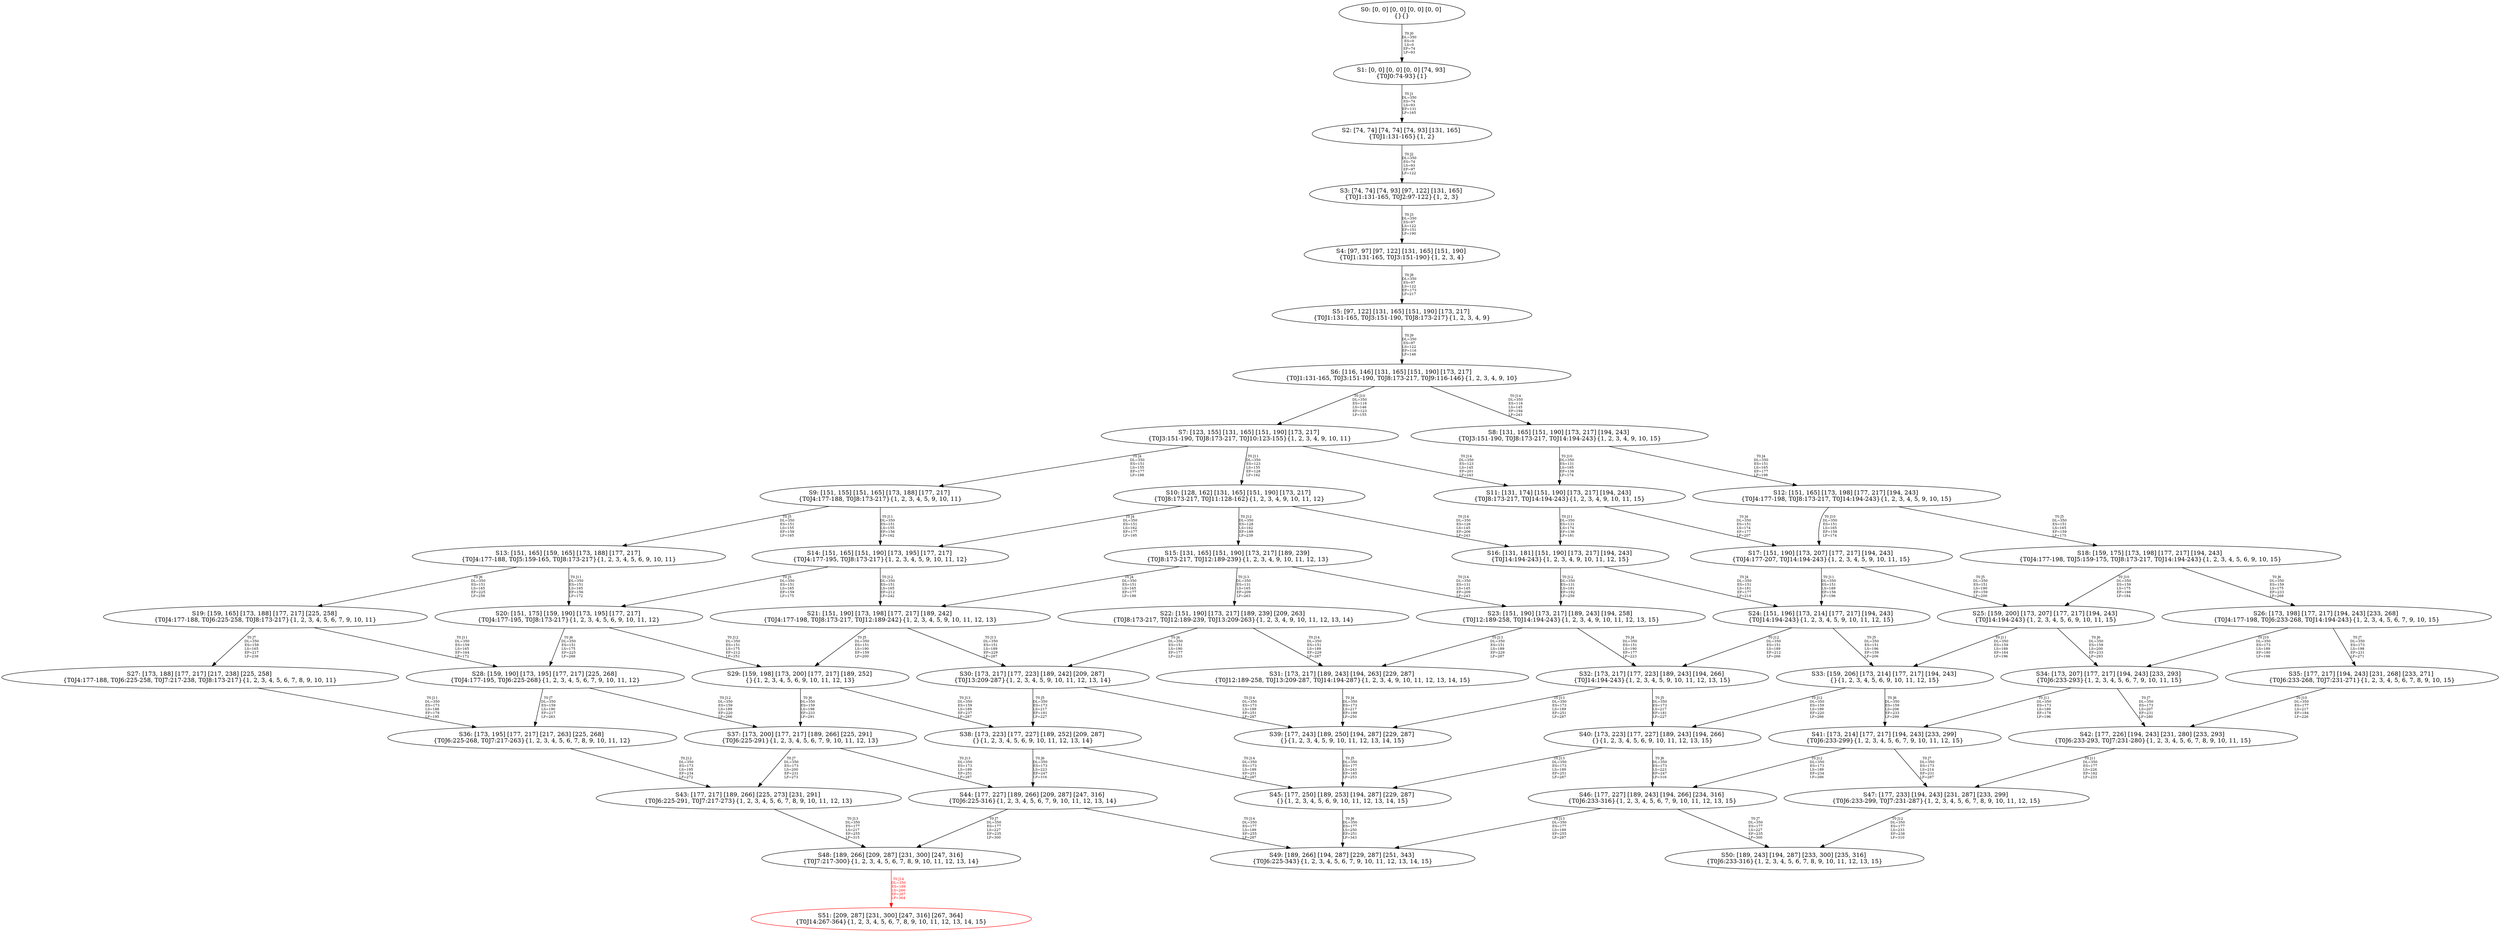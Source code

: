 digraph {
	S0[label="S0: [0, 0] [0, 0] [0, 0] [0, 0] \n{}{}"];
	S1[label="S1: [0, 0] [0, 0] [0, 0] [74, 93] \n{T0J0:74-93}{1}"];
	S2[label="S2: [74, 74] [74, 74] [74, 93] [131, 165] \n{T0J1:131-165}{1, 2}"];
	S3[label="S3: [74, 74] [74, 93] [97, 122] [131, 165] \n{T0J1:131-165, T0J2:97-122}{1, 2, 3}"];
	S4[label="S4: [97, 97] [97, 122] [131, 165] [151, 190] \n{T0J1:131-165, T0J3:151-190}{1, 2, 3, 4}"];
	S5[label="S5: [97, 122] [131, 165] [151, 190] [173, 217] \n{T0J1:131-165, T0J3:151-190, T0J8:173-217}{1, 2, 3, 4, 9}"];
	S6[label="S6: [116, 146] [131, 165] [151, 190] [173, 217] \n{T0J1:131-165, T0J3:151-190, T0J8:173-217, T0J9:116-146}{1, 2, 3, 4, 9, 10}"];
	S7[label="S7: [123, 155] [131, 165] [151, 190] [173, 217] \n{T0J3:151-190, T0J8:173-217, T0J10:123-155}{1, 2, 3, 4, 9, 10, 11}"];
	S8[label="S8: [131, 165] [151, 190] [173, 217] [194, 243] \n{T0J3:151-190, T0J8:173-217, T0J14:194-243}{1, 2, 3, 4, 9, 10, 15}"];
	S9[label="S9: [151, 155] [151, 165] [173, 188] [177, 217] \n{T0J4:177-188, T0J8:173-217}{1, 2, 3, 4, 5, 9, 10, 11}"];
	S10[label="S10: [128, 162] [131, 165] [151, 190] [173, 217] \n{T0J8:173-217, T0J11:128-162}{1, 2, 3, 4, 9, 10, 11, 12}"];
	S11[label="S11: [131, 174] [151, 190] [173, 217] [194, 243] \n{T0J8:173-217, T0J14:194-243}{1, 2, 3, 4, 9, 10, 11, 15}"];
	S12[label="S12: [151, 165] [173, 198] [177, 217] [194, 243] \n{T0J4:177-198, T0J8:173-217, T0J14:194-243}{1, 2, 3, 4, 5, 9, 10, 15}"];
	S13[label="S13: [151, 165] [159, 165] [173, 188] [177, 217] \n{T0J4:177-188, T0J5:159-165, T0J8:173-217}{1, 2, 3, 4, 5, 6, 9, 10, 11}"];
	S14[label="S14: [151, 165] [151, 190] [173, 195] [177, 217] \n{T0J4:177-195, T0J8:173-217}{1, 2, 3, 4, 5, 9, 10, 11, 12}"];
	S15[label="S15: [131, 165] [151, 190] [173, 217] [189, 239] \n{T0J8:173-217, T0J12:189-239}{1, 2, 3, 4, 9, 10, 11, 12, 13}"];
	S16[label="S16: [131, 181] [151, 190] [173, 217] [194, 243] \n{T0J14:194-243}{1, 2, 3, 4, 9, 10, 11, 12, 15}"];
	S17[label="S17: [151, 190] [173, 207] [177, 217] [194, 243] \n{T0J4:177-207, T0J14:194-243}{1, 2, 3, 4, 5, 9, 10, 11, 15}"];
	S18[label="S18: [159, 175] [173, 198] [177, 217] [194, 243] \n{T0J4:177-198, T0J5:159-175, T0J8:173-217, T0J14:194-243}{1, 2, 3, 4, 5, 6, 9, 10, 15}"];
	S19[label="S19: [159, 165] [173, 188] [177, 217] [225, 258] \n{T0J4:177-188, T0J6:225-258, T0J8:173-217}{1, 2, 3, 4, 5, 6, 7, 9, 10, 11}"];
	S20[label="S20: [151, 175] [159, 190] [173, 195] [177, 217] \n{T0J4:177-195, T0J8:173-217}{1, 2, 3, 4, 5, 6, 9, 10, 11, 12}"];
	S21[label="S21: [151, 190] [173, 198] [177, 217] [189, 242] \n{T0J4:177-198, T0J8:173-217, T0J12:189-242}{1, 2, 3, 4, 5, 9, 10, 11, 12, 13}"];
	S22[label="S22: [151, 190] [173, 217] [189, 239] [209, 263] \n{T0J8:173-217, T0J12:189-239, T0J13:209-263}{1, 2, 3, 4, 9, 10, 11, 12, 13, 14}"];
	S23[label="S23: [151, 190] [173, 217] [189, 243] [194, 258] \n{T0J12:189-258, T0J14:194-243}{1, 2, 3, 4, 9, 10, 11, 12, 13, 15}"];
	S24[label="S24: [151, 196] [173, 214] [177, 217] [194, 243] \n{T0J14:194-243}{1, 2, 3, 4, 5, 9, 10, 11, 12, 15}"];
	S25[label="S25: [159, 200] [173, 207] [177, 217] [194, 243] \n{T0J14:194-243}{1, 2, 3, 4, 5, 6, 9, 10, 11, 15}"];
	S26[label="S26: [173, 198] [177, 217] [194, 243] [233, 268] \n{T0J4:177-198, T0J6:233-268, T0J14:194-243}{1, 2, 3, 4, 5, 6, 7, 9, 10, 15}"];
	S27[label="S27: [173, 188] [177, 217] [217, 238] [225, 258] \n{T0J4:177-188, T0J6:225-258, T0J7:217-238, T0J8:173-217}{1, 2, 3, 4, 5, 6, 7, 8, 9, 10, 11}"];
	S28[label="S28: [159, 190] [173, 195] [177, 217] [225, 268] \n{T0J4:177-195, T0J6:225-268}{1, 2, 3, 4, 5, 6, 7, 9, 10, 11, 12}"];
	S29[label="S29: [159, 198] [173, 200] [177, 217] [189, 252] \n{}{1, 2, 3, 4, 5, 6, 9, 10, 11, 12, 13}"];
	S30[label="S30: [173, 217] [177, 223] [189, 242] [209, 287] \n{T0J13:209-287}{1, 2, 3, 4, 5, 9, 10, 11, 12, 13, 14}"];
	S31[label="S31: [173, 217] [189, 243] [194, 263] [229, 287] \n{T0J12:189-258, T0J13:209-287, T0J14:194-287}{1, 2, 3, 4, 9, 10, 11, 12, 13, 14, 15}"];
	S32[label="S32: [173, 217] [177, 223] [189, 243] [194, 266] \n{T0J14:194-243}{1, 2, 3, 4, 5, 9, 10, 11, 12, 13, 15}"];
	S33[label="S33: [159, 206] [173, 214] [177, 217] [194, 243] \n{}{1, 2, 3, 4, 5, 6, 9, 10, 11, 12, 15}"];
	S34[label="S34: [173, 207] [177, 217] [194, 243] [233, 293] \n{T0J6:233-293}{1, 2, 3, 4, 5, 6, 7, 9, 10, 11, 15}"];
	S35[label="S35: [177, 217] [194, 243] [231, 268] [233, 271] \n{T0J6:233-268, T0J7:231-271}{1, 2, 3, 4, 5, 6, 7, 8, 9, 10, 15}"];
	S36[label="S36: [173, 195] [177, 217] [217, 263] [225, 268] \n{T0J6:225-268, T0J7:217-263}{1, 2, 3, 4, 5, 6, 7, 8, 9, 10, 11, 12}"];
	S37[label="S37: [173, 200] [177, 217] [189, 266] [225, 291] \n{T0J6:225-291}{1, 2, 3, 4, 5, 6, 7, 9, 10, 11, 12, 13}"];
	S38[label="S38: [173, 223] [177, 227] [189, 252] [209, 287] \n{}{1, 2, 3, 4, 5, 6, 9, 10, 11, 12, 13, 14}"];
	S39[label="S39: [177, 243] [189, 250] [194, 287] [229, 287] \n{}{1, 2, 3, 4, 5, 9, 10, 11, 12, 13, 14, 15}"];
	S40[label="S40: [173, 223] [177, 227] [189, 243] [194, 266] \n{}{1, 2, 3, 4, 5, 6, 9, 10, 11, 12, 13, 15}"];
	S41[label="S41: [173, 214] [177, 217] [194, 243] [233, 299] \n{T0J6:233-299}{1, 2, 3, 4, 5, 6, 7, 9, 10, 11, 12, 15}"];
	S42[label="S42: [177, 226] [194, 243] [231, 280] [233, 293] \n{T0J6:233-293, T0J7:231-280}{1, 2, 3, 4, 5, 6, 7, 8, 9, 10, 11, 15}"];
	S43[label="S43: [177, 217] [189, 266] [225, 273] [231, 291] \n{T0J6:225-291, T0J7:217-273}{1, 2, 3, 4, 5, 6, 7, 8, 9, 10, 11, 12, 13}"];
	S44[label="S44: [177, 227] [189, 266] [209, 287] [247, 316] \n{T0J6:225-316}{1, 2, 3, 4, 5, 6, 7, 9, 10, 11, 12, 13, 14}"];
	S45[label="S45: [177, 250] [189, 253] [194, 287] [229, 287] \n{}{1, 2, 3, 4, 5, 6, 9, 10, 11, 12, 13, 14, 15}"];
	S46[label="S46: [177, 227] [189, 243] [194, 266] [234, 316] \n{T0J6:233-316}{1, 2, 3, 4, 5, 6, 7, 9, 10, 11, 12, 13, 15}"];
	S47[label="S47: [177, 233] [194, 243] [231, 287] [233, 299] \n{T0J6:233-299, T0J7:231-287}{1, 2, 3, 4, 5, 6, 7, 8, 9, 10, 11, 12, 15}"];
	S48[label="S48: [189, 266] [209, 287] [231, 300] [247, 316] \n{T0J7:217-300}{1, 2, 3, 4, 5, 6, 7, 8, 9, 10, 11, 12, 13, 14}"];
	S49[label="S49: [189, 266] [194, 287] [229, 287] [251, 343] \n{T0J6:225-343}{1, 2, 3, 4, 5, 6, 7, 9, 10, 11, 12, 13, 14, 15}"];
	S50[label="S50: [189, 243] [194, 287] [233, 300] [235, 316] \n{T0J6:233-316}{1, 2, 3, 4, 5, 6, 7, 8, 9, 10, 11, 12, 13, 15}"];
	S51[label="S51: [209, 287] [231, 300] [247, 316] [267, 364] \n{T0J14:267-364}{1, 2, 3, 4, 5, 6, 7, 8, 9, 10, 11, 12, 13, 14, 15}"];
	S0 -> S1[label="T0 J0\nDL=350\nES=0\nLS=0\nEF=74\nLF=93",fontsize=8];
	S1 -> S2[label="T0 J1\nDL=350\nES=74\nLS=93\nEF=131\nLF=165",fontsize=8];
	S2 -> S3[label="T0 J2\nDL=350\nES=74\nLS=93\nEF=97\nLF=122",fontsize=8];
	S3 -> S4[label="T0 J3\nDL=350\nES=97\nLS=122\nEF=151\nLF=190",fontsize=8];
	S4 -> S5[label="T0 J8\nDL=350\nES=97\nLS=122\nEF=173\nLF=217",fontsize=8];
	S5 -> S6[label="T0 J9\nDL=350\nES=97\nLS=122\nEF=116\nLF=146",fontsize=8];
	S6 -> S7[label="T0 J10\nDL=350\nES=116\nLS=146\nEF=123\nLF=155",fontsize=8];
	S6 -> S8[label="T0 J14\nDL=350\nES=116\nLS=145\nEF=194\nLF=243",fontsize=8];
	S7 -> S9[label="T0 J4\nDL=350\nES=151\nLS=155\nEF=177\nLF=188",fontsize=8];
	S7 -> S10[label="T0 J11\nDL=350\nES=123\nLS=155\nEF=128\nLF=162",fontsize=8];
	S7 -> S11[label="T0 J14\nDL=350\nES=123\nLS=145\nEF=201\nLF=243",fontsize=8];
	S8 -> S12[label="T0 J4\nDL=350\nES=151\nLS=165\nEF=177\nLF=198",fontsize=8];
	S8 -> S11[label="T0 J10\nDL=350\nES=131\nLS=165\nEF=138\nLF=174",fontsize=8];
	S9 -> S13[label="T0 J5\nDL=350\nES=151\nLS=155\nEF=159\nLF=165",fontsize=8];
	S9 -> S14[label="T0 J11\nDL=350\nES=151\nLS=155\nEF=156\nLF=162",fontsize=8];
	S10 -> S14[label="T0 J4\nDL=350\nES=151\nLS=162\nEF=177\nLF=195",fontsize=8];
	S10 -> S15[label="T0 J12\nDL=350\nES=128\nLS=162\nEF=189\nLF=239",fontsize=8];
	S10 -> S16[label="T0 J14\nDL=350\nES=128\nLS=145\nEF=206\nLF=243",fontsize=8];
	S11 -> S17[label="T0 J4\nDL=350\nES=151\nLS=174\nEF=177\nLF=207",fontsize=8];
	S11 -> S16[label="T0 J11\nDL=350\nES=131\nLS=174\nEF=136\nLF=181",fontsize=8];
	S12 -> S18[label="T0 J5\nDL=350\nES=151\nLS=165\nEF=159\nLF=175",fontsize=8];
	S12 -> S17[label="T0 J10\nDL=350\nES=151\nLS=165\nEF=158\nLF=174",fontsize=8];
	S13 -> S19[label="T0 J6\nDL=350\nES=151\nLS=165\nEF=225\nLF=258",fontsize=8];
	S13 -> S20[label="T0 J11\nDL=350\nES=151\nLS=165\nEF=156\nLF=172",fontsize=8];
	S14 -> S20[label="T0 J5\nDL=350\nES=151\nLS=165\nEF=159\nLF=175",fontsize=8];
	S14 -> S21[label="T0 J12\nDL=350\nES=151\nLS=165\nEF=212\nLF=242",fontsize=8];
	S15 -> S21[label="T0 J4\nDL=350\nES=151\nLS=165\nEF=177\nLF=198",fontsize=8];
	S15 -> S22[label="T0 J13\nDL=350\nES=131\nLS=165\nEF=209\nLF=263",fontsize=8];
	S15 -> S23[label="T0 J14\nDL=350\nES=131\nLS=145\nEF=209\nLF=243",fontsize=8];
	S16 -> S24[label="T0 J4\nDL=350\nES=151\nLS=181\nEF=177\nLF=214",fontsize=8];
	S16 -> S23[label="T0 J12\nDL=350\nES=131\nLS=181\nEF=192\nLF=258",fontsize=8];
	S17 -> S25[label="T0 J5\nDL=350\nES=151\nLS=190\nEF=159\nLF=200",fontsize=8];
	S17 -> S24[label="T0 J11\nDL=350\nES=151\nLS=189\nEF=156\nLF=196",fontsize=8];
	S18 -> S26[label="T0 J6\nDL=350\nES=159\nLS=175\nEF=233\nLF=268",fontsize=8];
	S18 -> S25[label="T0 J10\nDL=350\nES=159\nLS=175\nEF=166\nLF=184",fontsize=8];
	S19 -> S27[label="T0 J7\nDL=350\nES=159\nLS=165\nEF=217\nLF=238",fontsize=8];
	S19 -> S28[label="T0 J11\nDL=350\nES=159\nLS=165\nEF=164\nLF=172",fontsize=8];
	S20 -> S28[label="T0 J6\nDL=350\nES=151\nLS=175\nEF=225\nLF=268",fontsize=8];
	S20 -> S29[label="T0 J12\nDL=350\nES=151\nLS=175\nEF=212\nLF=252",fontsize=8];
	S21 -> S29[label="T0 J5\nDL=350\nES=151\nLS=190\nEF=159\nLF=200",fontsize=8];
	S21 -> S30[label="T0 J13\nDL=350\nES=151\nLS=189\nEF=229\nLF=287",fontsize=8];
	S22 -> S30[label="T0 J4\nDL=350\nES=151\nLS=190\nEF=177\nLF=223",fontsize=8];
	S22 -> S31[label="T0 J14\nDL=350\nES=151\nLS=189\nEF=229\nLF=287",fontsize=8];
	S23 -> S32[label="T0 J4\nDL=350\nES=151\nLS=190\nEF=177\nLF=223",fontsize=8];
	S23 -> S31[label="T0 J13\nDL=350\nES=151\nLS=189\nEF=229\nLF=287",fontsize=8];
	S24 -> S33[label="T0 J5\nDL=350\nES=151\nLS=196\nEF=159\nLF=206",fontsize=8];
	S24 -> S32[label="T0 J12\nDL=350\nES=151\nLS=189\nEF=212\nLF=266",fontsize=8];
	S25 -> S34[label="T0 J6\nDL=350\nES=159\nLS=200\nEF=233\nLF=293",fontsize=8];
	S25 -> S33[label="T0 J11\nDL=350\nES=159\nLS=189\nEF=164\nLF=196",fontsize=8];
	S26 -> S35[label="T0 J7\nDL=350\nES=173\nLS=198\nEF=231\nLF=271",fontsize=8];
	S26 -> S34[label="T0 J10\nDL=350\nES=173\nLS=189\nEF=180\nLF=198",fontsize=8];
	S27 -> S36[label="T0 J11\nDL=350\nES=173\nLS=188\nEF=178\nLF=195",fontsize=8];
	S28 -> S36[label="T0 J7\nDL=350\nES=159\nLS=190\nEF=217\nLF=263",fontsize=8];
	S28 -> S37[label="T0 J12\nDL=350\nES=159\nLS=189\nEF=220\nLF=266",fontsize=8];
	S29 -> S37[label="T0 J6\nDL=350\nES=159\nLS=198\nEF=233\nLF=291",fontsize=8];
	S29 -> S38[label="T0 J13\nDL=350\nES=159\nLS=189\nEF=237\nLF=287",fontsize=8];
	S30 -> S38[label="T0 J5\nDL=350\nES=173\nLS=217\nEF=181\nLF=227",fontsize=8];
	S30 -> S39[label="T0 J14\nDL=350\nES=173\nLS=189\nEF=251\nLF=287",fontsize=8];
	S31 -> S39[label="T0 J4\nDL=350\nES=173\nLS=217\nEF=199\nLF=250",fontsize=8];
	S32 -> S40[label="T0 J5\nDL=350\nES=173\nLS=217\nEF=181\nLF=227",fontsize=8];
	S32 -> S39[label="T0 J13\nDL=350\nES=173\nLS=189\nEF=251\nLF=287",fontsize=8];
	S33 -> S41[label="T0 J6\nDL=350\nES=159\nLS=206\nEF=233\nLF=299",fontsize=8];
	S33 -> S40[label="T0 J12\nDL=350\nES=159\nLS=189\nEF=220\nLF=266",fontsize=8];
	S34 -> S42[label="T0 J7\nDL=350\nES=173\nLS=207\nEF=231\nLF=280",fontsize=8];
	S34 -> S41[label="T0 J11\nDL=350\nES=173\nLS=189\nEF=178\nLF=196",fontsize=8];
	S35 -> S42[label="T0 J10\nDL=350\nES=177\nLS=217\nEF=184\nLF=226",fontsize=8];
	S36 -> S43[label="T0 J12\nDL=350\nES=173\nLS=195\nEF=234\nLF=272",fontsize=8];
	S37 -> S43[label="T0 J7\nDL=350\nES=173\nLS=200\nEF=231\nLF=273",fontsize=8];
	S37 -> S44[label="T0 J13\nDL=350\nES=173\nLS=189\nEF=251\nLF=287",fontsize=8];
	S38 -> S44[label="T0 J6\nDL=350\nES=173\nLS=223\nEF=247\nLF=316",fontsize=8];
	S38 -> S45[label="T0 J14\nDL=350\nES=173\nLS=189\nEF=251\nLF=287",fontsize=8];
	S39 -> S45[label="T0 J5\nDL=350\nES=177\nLS=243\nEF=185\nLF=253",fontsize=8];
	S40 -> S46[label="T0 J6\nDL=350\nES=173\nLS=223\nEF=247\nLF=316",fontsize=8];
	S40 -> S45[label="T0 J13\nDL=350\nES=173\nLS=189\nEF=251\nLF=287",fontsize=8];
	S41 -> S47[label="T0 J7\nDL=350\nES=173\nLS=214\nEF=231\nLF=287",fontsize=8];
	S41 -> S46[label="T0 J12\nDL=350\nES=173\nLS=189\nEF=234\nLF=266",fontsize=8];
	S42 -> S47[label="T0 J11\nDL=350\nES=177\nLS=226\nEF=182\nLF=233",fontsize=8];
	S43 -> S48[label="T0 J13\nDL=350\nES=177\nLS=217\nEF=255\nLF=315",fontsize=8];
	S44 -> S48[label="T0 J7\nDL=350\nES=177\nLS=227\nEF=235\nLF=300",fontsize=8];
	S44 -> S49[label="T0 J14\nDL=350\nES=177\nLS=189\nEF=255\nLF=287",fontsize=8];
	S45 -> S49[label="T0 J6\nDL=350\nES=177\nLS=250\nEF=251\nLF=343",fontsize=8];
	S46 -> S50[label="T0 J7\nDL=350\nES=177\nLS=227\nEF=235\nLF=300",fontsize=8];
	S46 -> S49[label="T0 J13\nDL=350\nES=177\nLS=189\nEF=255\nLF=287",fontsize=8];
	S47 -> S50[label="T0 J12\nDL=350\nES=177\nLS=233\nEF=238\nLF=310",fontsize=8];
	S48 -> S51[label="T0 J14\nDL=350\nES=189\nLS=266\nEF=267\nLF=364",color=Red,fontcolor=Red,fontsize=8];
S51[color=Red];
}
